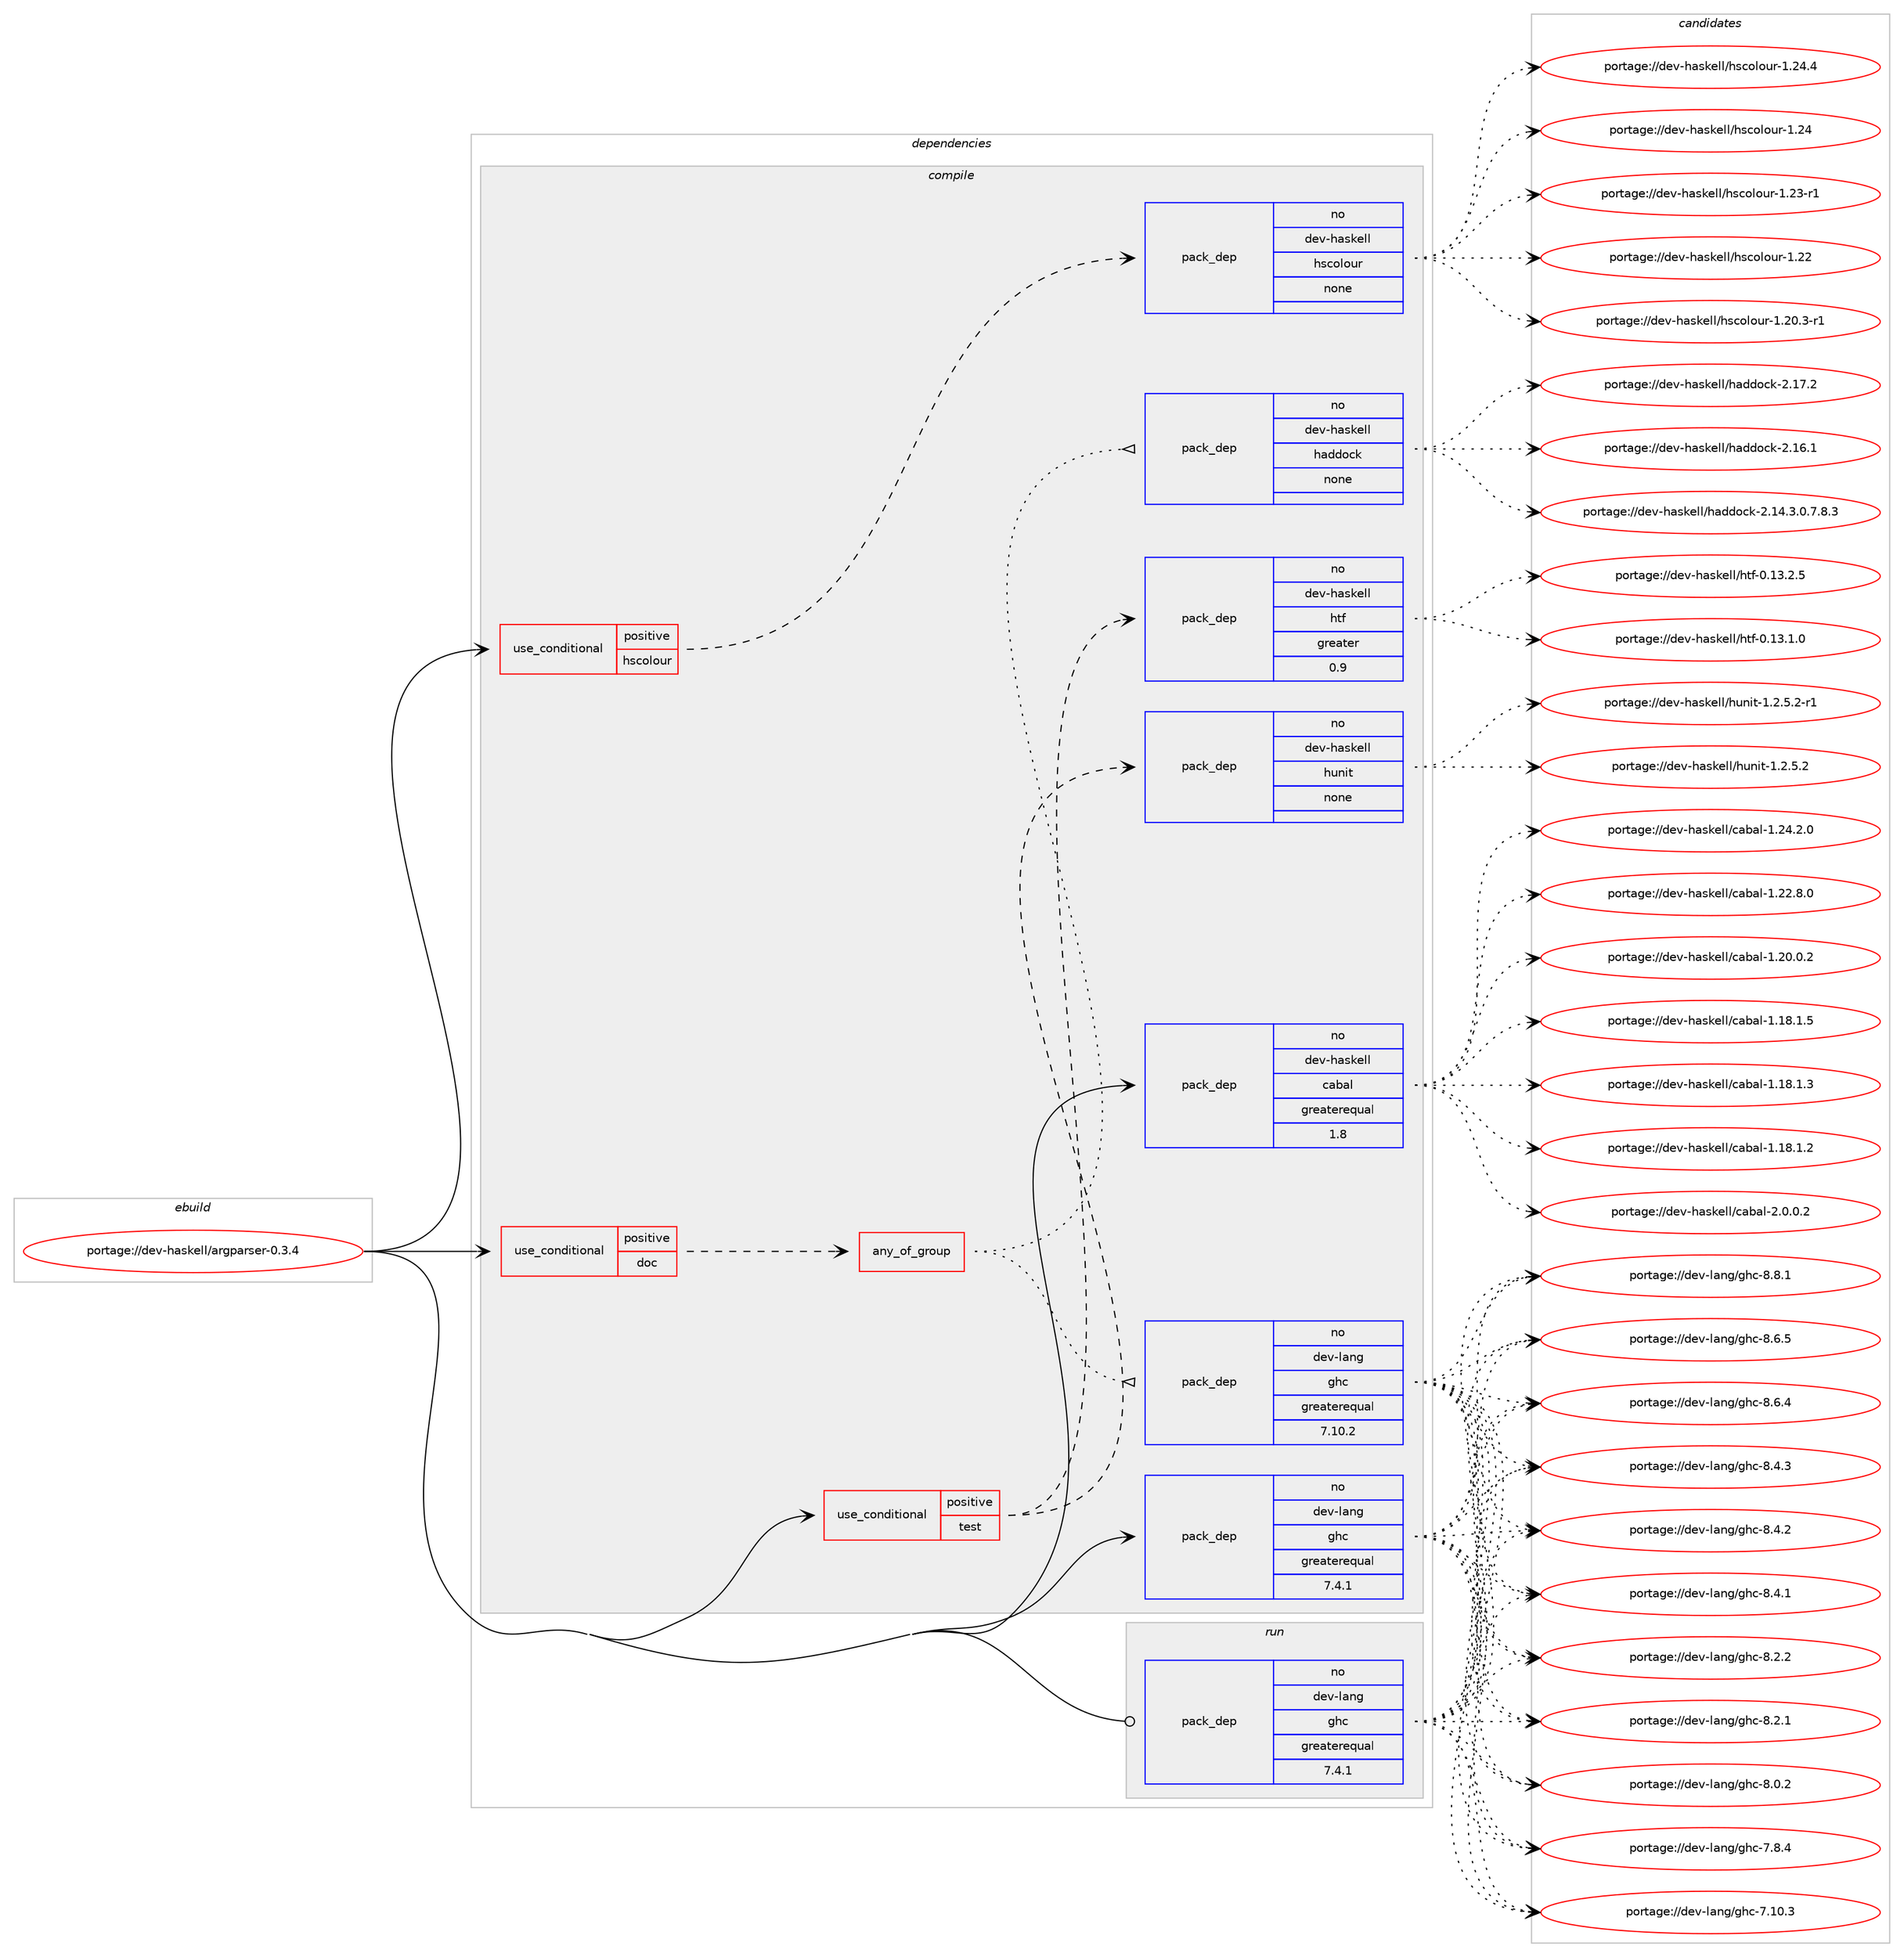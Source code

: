 digraph prolog {

# *************
# Graph options
# *************

newrank=true;
concentrate=true;
compound=true;
graph [rankdir=LR,fontname=Helvetica,fontsize=10,ranksep=1.5];#, ranksep=2.5, nodesep=0.2];
edge  [arrowhead=vee];
node  [fontname=Helvetica,fontsize=10];

# **********
# The ebuild
# **********

subgraph cluster_leftcol {
color=gray;
label=<<i>ebuild</i>>;
id [label="portage://dev-haskell/argparser-0.3.4", color=red, width=4, href="../dev-haskell/argparser-0.3.4.svg"];
}

# ****************
# The dependencies
# ****************

subgraph cluster_midcol {
color=gray;
label=<<i>dependencies</i>>;
subgraph cluster_compile {
fillcolor="#eeeeee";
style=filled;
label=<<i>compile</i>>;
subgraph cond135156 {
dependency572570 [label=<<TABLE BORDER="0" CELLBORDER="1" CELLSPACING="0" CELLPADDING="4"><TR><TD ROWSPAN="3" CELLPADDING="10">use_conditional</TD></TR><TR><TD>positive</TD></TR><TR><TD>doc</TD></TR></TABLE>>, shape=none, color=red];
subgraph any6864 {
dependency572571 [label=<<TABLE BORDER="0" CELLBORDER="1" CELLSPACING="0" CELLPADDING="4"><TR><TD CELLPADDING="10">any_of_group</TD></TR></TABLE>>, shape=none, color=red];subgraph pack430313 {
dependency572572 [label=<<TABLE BORDER="0" CELLBORDER="1" CELLSPACING="0" CELLPADDING="4" WIDTH="220"><TR><TD ROWSPAN="6" CELLPADDING="30">pack_dep</TD></TR><TR><TD WIDTH="110">no</TD></TR><TR><TD>dev-haskell</TD></TR><TR><TD>haddock</TD></TR><TR><TD>none</TD></TR><TR><TD></TD></TR></TABLE>>, shape=none, color=blue];
}
dependency572571:e -> dependency572572:w [weight=20,style="dotted",arrowhead="oinv"];
subgraph pack430314 {
dependency572573 [label=<<TABLE BORDER="0" CELLBORDER="1" CELLSPACING="0" CELLPADDING="4" WIDTH="220"><TR><TD ROWSPAN="6" CELLPADDING="30">pack_dep</TD></TR><TR><TD WIDTH="110">no</TD></TR><TR><TD>dev-lang</TD></TR><TR><TD>ghc</TD></TR><TR><TD>greaterequal</TD></TR><TR><TD>7.10.2</TD></TR></TABLE>>, shape=none, color=blue];
}
dependency572571:e -> dependency572573:w [weight=20,style="dotted",arrowhead="oinv"];
}
dependency572570:e -> dependency572571:w [weight=20,style="dashed",arrowhead="vee"];
}
id:e -> dependency572570:w [weight=20,style="solid",arrowhead="vee"];
subgraph cond135157 {
dependency572574 [label=<<TABLE BORDER="0" CELLBORDER="1" CELLSPACING="0" CELLPADDING="4"><TR><TD ROWSPAN="3" CELLPADDING="10">use_conditional</TD></TR><TR><TD>positive</TD></TR><TR><TD>hscolour</TD></TR></TABLE>>, shape=none, color=red];
subgraph pack430315 {
dependency572575 [label=<<TABLE BORDER="0" CELLBORDER="1" CELLSPACING="0" CELLPADDING="4" WIDTH="220"><TR><TD ROWSPAN="6" CELLPADDING="30">pack_dep</TD></TR><TR><TD WIDTH="110">no</TD></TR><TR><TD>dev-haskell</TD></TR><TR><TD>hscolour</TD></TR><TR><TD>none</TD></TR><TR><TD></TD></TR></TABLE>>, shape=none, color=blue];
}
dependency572574:e -> dependency572575:w [weight=20,style="dashed",arrowhead="vee"];
}
id:e -> dependency572574:w [weight=20,style="solid",arrowhead="vee"];
subgraph cond135158 {
dependency572576 [label=<<TABLE BORDER="0" CELLBORDER="1" CELLSPACING="0" CELLPADDING="4"><TR><TD ROWSPAN="3" CELLPADDING="10">use_conditional</TD></TR><TR><TD>positive</TD></TR><TR><TD>test</TD></TR></TABLE>>, shape=none, color=red];
subgraph pack430316 {
dependency572577 [label=<<TABLE BORDER="0" CELLBORDER="1" CELLSPACING="0" CELLPADDING="4" WIDTH="220"><TR><TD ROWSPAN="6" CELLPADDING="30">pack_dep</TD></TR><TR><TD WIDTH="110">no</TD></TR><TR><TD>dev-haskell</TD></TR><TR><TD>htf</TD></TR><TR><TD>greater</TD></TR><TR><TD>0.9</TD></TR></TABLE>>, shape=none, color=blue];
}
dependency572576:e -> dependency572577:w [weight=20,style="dashed",arrowhead="vee"];
subgraph pack430317 {
dependency572578 [label=<<TABLE BORDER="0" CELLBORDER="1" CELLSPACING="0" CELLPADDING="4" WIDTH="220"><TR><TD ROWSPAN="6" CELLPADDING="30">pack_dep</TD></TR><TR><TD WIDTH="110">no</TD></TR><TR><TD>dev-haskell</TD></TR><TR><TD>hunit</TD></TR><TR><TD>none</TD></TR><TR><TD></TD></TR></TABLE>>, shape=none, color=blue];
}
dependency572576:e -> dependency572578:w [weight=20,style="dashed",arrowhead="vee"];
}
id:e -> dependency572576:w [weight=20,style="solid",arrowhead="vee"];
subgraph pack430318 {
dependency572579 [label=<<TABLE BORDER="0" CELLBORDER="1" CELLSPACING="0" CELLPADDING="4" WIDTH="220"><TR><TD ROWSPAN="6" CELLPADDING="30">pack_dep</TD></TR><TR><TD WIDTH="110">no</TD></TR><TR><TD>dev-haskell</TD></TR><TR><TD>cabal</TD></TR><TR><TD>greaterequal</TD></TR><TR><TD>1.8</TD></TR></TABLE>>, shape=none, color=blue];
}
id:e -> dependency572579:w [weight=20,style="solid",arrowhead="vee"];
subgraph pack430319 {
dependency572580 [label=<<TABLE BORDER="0" CELLBORDER="1" CELLSPACING="0" CELLPADDING="4" WIDTH="220"><TR><TD ROWSPAN="6" CELLPADDING="30">pack_dep</TD></TR><TR><TD WIDTH="110">no</TD></TR><TR><TD>dev-lang</TD></TR><TR><TD>ghc</TD></TR><TR><TD>greaterequal</TD></TR><TR><TD>7.4.1</TD></TR></TABLE>>, shape=none, color=blue];
}
id:e -> dependency572580:w [weight=20,style="solid",arrowhead="vee"];
}
subgraph cluster_compileandrun {
fillcolor="#eeeeee";
style=filled;
label=<<i>compile and run</i>>;
}
subgraph cluster_run {
fillcolor="#eeeeee";
style=filled;
label=<<i>run</i>>;
subgraph pack430320 {
dependency572581 [label=<<TABLE BORDER="0" CELLBORDER="1" CELLSPACING="0" CELLPADDING="4" WIDTH="220"><TR><TD ROWSPAN="6" CELLPADDING="30">pack_dep</TD></TR><TR><TD WIDTH="110">no</TD></TR><TR><TD>dev-lang</TD></TR><TR><TD>ghc</TD></TR><TR><TD>greaterequal</TD></TR><TR><TD>7.4.1</TD></TR></TABLE>>, shape=none, color=blue];
}
id:e -> dependency572581:w [weight=20,style="solid",arrowhead="odot"];
}
}

# **************
# The candidates
# **************

subgraph cluster_choices {
rank=same;
color=gray;
label=<<i>candidates</i>>;

subgraph choice430313 {
color=black;
nodesep=1;
choice100101118451049711510710110810847104971001001119910745504649554650 [label="portage://dev-haskell/haddock-2.17.2", color=red, width=4,href="../dev-haskell/haddock-2.17.2.svg"];
choice100101118451049711510710110810847104971001001119910745504649544649 [label="portage://dev-haskell/haddock-2.16.1", color=red, width=4,href="../dev-haskell/haddock-2.16.1.svg"];
choice1001011184510497115107101108108471049710010011199107455046495246514648465546564651 [label="portage://dev-haskell/haddock-2.14.3.0.7.8.3", color=red, width=4,href="../dev-haskell/haddock-2.14.3.0.7.8.3.svg"];
dependency572572:e -> choice100101118451049711510710110810847104971001001119910745504649554650:w [style=dotted,weight="100"];
dependency572572:e -> choice100101118451049711510710110810847104971001001119910745504649544649:w [style=dotted,weight="100"];
dependency572572:e -> choice1001011184510497115107101108108471049710010011199107455046495246514648465546564651:w [style=dotted,weight="100"];
}
subgraph choice430314 {
color=black;
nodesep=1;
choice10010111845108971101034710310499455646564649 [label="portage://dev-lang/ghc-8.8.1", color=red, width=4,href="../dev-lang/ghc-8.8.1.svg"];
choice10010111845108971101034710310499455646544653 [label="portage://dev-lang/ghc-8.6.5", color=red, width=4,href="../dev-lang/ghc-8.6.5.svg"];
choice10010111845108971101034710310499455646544652 [label="portage://dev-lang/ghc-8.6.4", color=red, width=4,href="../dev-lang/ghc-8.6.4.svg"];
choice10010111845108971101034710310499455646524651 [label="portage://dev-lang/ghc-8.4.3", color=red, width=4,href="../dev-lang/ghc-8.4.3.svg"];
choice10010111845108971101034710310499455646524650 [label="portage://dev-lang/ghc-8.4.2", color=red, width=4,href="../dev-lang/ghc-8.4.2.svg"];
choice10010111845108971101034710310499455646524649 [label="portage://dev-lang/ghc-8.4.1", color=red, width=4,href="../dev-lang/ghc-8.4.1.svg"];
choice10010111845108971101034710310499455646504650 [label="portage://dev-lang/ghc-8.2.2", color=red, width=4,href="../dev-lang/ghc-8.2.2.svg"];
choice10010111845108971101034710310499455646504649 [label="portage://dev-lang/ghc-8.2.1", color=red, width=4,href="../dev-lang/ghc-8.2.1.svg"];
choice10010111845108971101034710310499455646484650 [label="portage://dev-lang/ghc-8.0.2", color=red, width=4,href="../dev-lang/ghc-8.0.2.svg"];
choice10010111845108971101034710310499455546564652 [label="portage://dev-lang/ghc-7.8.4", color=red, width=4,href="../dev-lang/ghc-7.8.4.svg"];
choice1001011184510897110103471031049945554649484651 [label="portage://dev-lang/ghc-7.10.3", color=red, width=4,href="../dev-lang/ghc-7.10.3.svg"];
dependency572573:e -> choice10010111845108971101034710310499455646564649:w [style=dotted,weight="100"];
dependency572573:e -> choice10010111845108971101034710310499455646544653:w [style=dotted,weight="100"];
dependency572573:e -> choice10010111845108971101034710310499455646544652:w [style=dotted,weight="100"];
dependency572573:e -> choice10010111845108971101034710310499455646524651:w [style=dotted,weight="100"];
dependency572573:e -> choice10010111845108971101034710310499455646524650:w [style=dotted,weight="100"];
dependency572573:e -> choice10010111845108971101034710310499455646524649:w [style=dotted,weight="100"];
dependency572573:e -> choice10010111845108971101034710310499455646504650:w [style=dotted,weight="100"];
dependency572573:e -> choice10010111845108971101034710310499455646504649:w [style=dotted,weight="100"];
dependency572573:e -> choice10010111845108971101034710310499455646484650:w [style=dotted,weight="100"];
dependency572573:e -> choice10010111845108971101034710310499455546564652:w [style=dotted,weight="100"];
dependency572573:e -> choice1001011184510897110103471031049945554649484651:w [style=dotted,weight="100"];
}
subgraph choice430315 {
color=black;
nodesep=1;
choice1001011184510497115107101108108471041159911110811111711445494650524652 [label="portage://dev-haskell/hscolour-1.24.4", color=red, width=4,href="../dev-haskell/hscolour-1.24.4.svg"];
choice100101118451049711510710110810847104115991111081111171144549465052 [label="portage://dev-haskell/hscolour-1.24", color=red, width=4,href="../dev-haskell/hscolour-1.24.svg"];
choice1001011184510497115107101108108471041159911110811111711445494650514511449 [label="portage://dev-haskell/hscolour-1.23-r1", color=red, width=4,href="../dev-haskell/hscolour-1.23-r1.svg"];
choice100101118451049711510710110810847104115991111081111171144549465050 [label="portage://dev-haskell/hscolour-1.22", color=red, width=4,href="../dev-haskell/hscolour-1.22.svg"];
choice10010111845104971151071011081084710411599111108111117114454946504846514511449 [label="portage://dev-haskell/hscolour-1.20.3-r1", color=red, width=4,href="../dev-haskell/hscolour-1.20.3-r1.svg"];
dependency572575:e -> choice1001011184510497115107101108108471041159911110811111711445494650524652:w [style=dotted,weight="100"];
dependency572575:e -> choice100101118451049711510710110810847104115991111081111171144549465052:w [style=dotted,weight="100"];
dependency572575:e -> choice1001011184510497115107101108108471041159911110811111711445494650514511449:w [style=dotted,weight="100"];
dependency572575:e -> choice100101118451049711510710110810847104115991111081111171144549465050:w [style=dotted,weight="100"];
dependency572575:e -> choice10010111845104971151071011081084710411599111108111117114454946504846514511449:w [style=dotted,weight="100"];
}
subgraph choice430316 {
color=black;
nodesep=1;
choice100101118451049711510710110810847104116102454846495146504653 [label="portage://dev-haskell/htf-0.13.2.5", color=red, width=4,href="../dev-haskell/htf-0.13.2.5.svg"];
choice100101118451049711510710110810847104116102454846495146494648 [label="portage://dev-haskell/htf-0.13.1.0", color=red, width=4,href="../dev-haskell/htf-0.13.1.0.svg"];
dependency572577:e -> choice100101118451049711510710110810847104116102454846495146504653:w [style=dotted,weight="100"];
dependency572577:e -> choice100101118451049711510710110810847104116102454846495146494648:w [style=dotted,weight="100"];
}
subgraph choice430317 {
color=black;
nodesep=1;
choice10010111845104971151071011081084710411711010511645494650465346504511449 [label="portage://dev-haskell/hunit-1.2.5.2-r1", color=red, width=4,href="../dev-haskell/hunit-1.2.5.2-r1.svg"];
choice1001011184510497115107101108108471041171101051164549465046534650 [label="portage://dev-haskell/hunit-1.2.5.2", color=red, width=4,href="../dev-haskell/hunit-1.2.5.2.svg"];
dependency572578:e -> choice10010111845104971151071011081084710411711010511645494650465346504511449:w [style=dotted,weight="100"];
dependency572578:e -> choice1001011184510497115107101108108471041171101051164549465046534650:w [style=dotted,weight="100"];
}
subgraph choice430318 {
color=black;
nodesep=1;
choice100101118451049711510710110810847999798971084550464846484650 [label="portage://dev-haskell/cabal-2.0.0.2", color=red, width=4,href="../dev-haskell/cabal-2.0.0.2.svg"];
choice10010111845104971151071011081084799979897108454946505246504648 [label="portage://dev-haskell/cabal-1.24.2.0", color=red, width=4,href="../dev-haskell/cabal-1.24.2.0.svg"];
choice10010111845104971151071011081084799979897108454946505046564648 [label="portage://dev-haskell/cabal-1.22.8.0", color=red, width=4,href="../dev-haskell/cabal-1.22.8.0.svg"];
choice10010111845104971151071011081084799979897108454946504846484650 [label="portage://dev-haskell/cabal-1.20.0.2", color=red, width=4,href="../dev-haskell/cabal-1.20.0.2.svg"];
choice10010111845104971151071011081084799979897108454946495646494653 [label="portage://dev-haskell/cabal-1.18.1.5", color=red, width=4,href="../dev-haskell/cabal-1.18.1.5.svg"];
choice10010111845104971151071011081084799979897108454946495646494651 [label="portage://dev-haskell/cabal-1.18.1.3", color=red, width=4,href="../dev-haskell/cabal-1.18.1.3.svg"];
choice10010111845104971151071011081084799979897108454946495646494650 [label="portage://dev-haskell/cabal-1.18.1.2", color=red, width=4,href="../dev-haskell/cabal-1.18.1.2.svg"];
dependency572579:e -> choice100101118451049711510710110810847999798971084550464846484650:w [style=dotted,weight="100"];
dependency572579:e -> choice10010111845104971151071011081084799979897108454946505246504648:w [style=dotted,weight="100"];
dependency572579:e -> choice10010111845104971151071011081084799979897108454946505046564648:w [style=dotted,weight="100"];
dependency572579:e -> choice10010111845104971151071011081084799979897108454946504846484650:w [style=dotted,weight="100"];
dependency572579:e -> choice10010111845104971151071011081084799979897108454946495646494653:w [style=dotted,weight="100"];
dependency572579:e -> choice10010111845104971151071011081084799979897108454946495646494651:w [style=dotted,weight="100"];
dependency572579:e -> choice10010111845104971151071011081084799979897108454946495646494650:w [style=dotted,weight="100"];
}
subgraph choice430319 {
color=black;
nodesep=1;
choice10010111845108971101034710310499455646564649 [label="portage://dev-lang/ghc-8.8.1", color=red, width=4,href="../dev-lang/ghc-8.8.1.svg"];
choice10010111845108971101034710310499455646544653 [label="portage://dev-lang/ghc-8.6.5", color=red, width=4,href="../dev-lang/ghc-8.6.5.svg"];
choice10010111845108971101034710310499455646544652 [label="portage://dev-lang/ghc-8.6.4", color=red, width=4,href="../dev-lang/ghc-8.6.4.svg"];
choice10010111845108971101034710310499455646524651 [label="portage://dev-lang/ghc-8.4.3", color=red, width=4,href="../dev-lang/ghc-8.4.3.svg"];
choice10010111845108971101034710310499455646524650 [label="portage://dev-lang/ghc-8.4.2", color=red, width=4,href="../dev-lang/ghc-8.4.2.svg"];
choice10010111845108971101034710310499455646524649 [label="portage://dev-lang/ghc-8.4.1", color=red, width=4,href="../dev-lang/ghc-8.4.1.svg"];
choice10010111845108971101034710310499455646504650 [label="portage://dev-lang/ghc-8.2.2", color=red, width=4,href="../dev-lang/ghc-8.2.2.svg"];
choice10010111845108971101034710310499455646504649 [label="portage://dev-lang/ghc-8.2.1", color=red, width=4,href="../dev-lang/ghc-8.2.1.svg"];
choice10010111845108971101034710310499455646484650 [label="portage://dev-lang/ghc-8.0.2", color=red, width=4,href="../dev-lang/ghc-8.0.2.svg"];
choice10010111845108971101034710310499455546564652 [label="portage://dev-lang/ghc-7.8.4", color=red, width=4,href="../dev-lang/ghc-7.8.4.svg"];
choice1001011184510897110103471031049945554649484651 [label="portage://dev-lang/ghc-7.10.3", color=red, width=4,href="../dev-lang/ghc-7.10.3.svg"];
dependency572580:e -> choice10010111845108971101034710310499455646564649:w [style=dotted,weight="100"];
dependency572580:e -> choice10010111845108971101034710310499455646544653:w [style=dotted,weight="100"];
dependency572580:e -> choice10010111845108971101034710310499455646544652:w [style=dotted,weight="100"];
dependency572580:e -> choice10010111845108971101034710310499455646524651:w [style=dotted,weight="100"];
dependency572580:e -> choice10010111845108971101034710310499455646524650:w [style=dotted,weight="100"];
dependency572580:e -> choice10010111845108971101034710310499455646524649:w [style=dotted,weight="100"];
dependency572580:e -> choice10010111845108971101034710310499455646504650:w [style=dotted,weight="100"];
dependency572580:e -> choice10010111845108971101034710310499455646504649:w [style=dotted,weight="100"];
dependency572580:e -> choice10010111845108971101034710310499455646484650:w [style=dotted,weight="100"];
dependency572580:e -> choice10010111845108971101034710310499455546564652:w [style=dotted,weight="100"];
dependency572580:e -> choice1001011184510897110103471031049945554649484651:w [style=dotted,weight="100"];
}
subgraph choice430320 {
color=black;
nodesep=1;
choice10010111845108971101034710310499455646564649 [label="portage://dev-lang/ghc-8.8.1", color=red, width=4,href="../dev-lang/ghc-8.8.1.svg"];
choice10010111845108971101034710310499455646544653 [label="portage://dev-lang/ghc-8.6.5", color=red, width=4,href="../dev-lang/ghc-8.6.5.svg"];
choice10010111845108971101034710310499455646544652 [label="portage://dev-lang/ghc-8.6.4", color=red, width=4,href="../dev-lang/ghc-8.6.4.svg"];
choice10010111845108971101034710310499455646524651 [label="portage://dev-lang/ghc-8.4.3", color=red, width=4,href="../dev-lang/ghc-8.4.3.svg"];
choice10010111845108971101034710310499455646524650 [label="portage://dev-lang/ghc-8.4.2", color=red, width=4,href="../dev-lang/ghc-8.4.2.svg"];
choice10010111845108971101034710310499455646524649 [label="portage://dev-lang/ghc-8.4.1", color=red, width=4,href="../dev-lang/ghc-8.4.1.svg"];
choice10010111845108971101034710310499455646504650 [label="portage://dev-lang/ghc-8.2.2", color=red, width=4,href="../dev-lang/ghc-8.2.2.svg"];
choice10010111845108971101034710310499455646504649 [label="portage://dev-lang/ghc-8.2.1", color=red, width=4,href="../dev-lang/ghc-8.2.1.svg"];
choice10010111845108971101034710310499455646484650 [label="portage://dev-lang/ghc-8.0.2", color=red, width=4,href="../dev-lang/ghc-8.0.2.svg"];
choice10010111845108971101034710310499455546564652 [label="portage://dev-lang/ghc-7.8.4", color=red, width=4,href="../dev-lang/ghc-7.8.4.svg"];
choice1001011184510897110103471031049945554649484651 [label="portage://dev-lang/ghc-7.10.3", color=red, width=4,href="../dev-lang/ghc-7.10.3.svg"];
dependency572581:e -> choice10010111845108971101034710310499455646564649:w [style=dotted,weight="100"];
dependency572581:e -> choice10010111845108971101034710310499455646544653:w [style=dotted,weight="100"];
dependency572581:e -> choice10010111845108971101034710310499455646544652:w [style=dotted,weight="100"];
dependency572581:e -> choice10010111845108971101034710310499455646524651:w [style=dotted,weight="100"];
dependency572581:e -> choice10010111845108971101034710310499455646524650:w [style=dotted,weight="100"];
dependency572581:e -> choice10010111845108971101034710310499455646524649:w [style=dotted,weight="100"];
dependency572581:e -> choice10010111845108971101034710310499455646504650:w [style=dotted,weight="100"];
dependency572581:e -> choice10010111845108971101034710310499455646504649:w [style=dotted,weight="100"];
dependency572581:e -> choice10010111845108971101034710310499455646484650:w [style=dotted,weight="100"];
dependency572581:e -> choice10010111845108971101034710310499455546564652:w [style=dotted,weight="100"];
dependency572581:e -> choice1001011184510897110103471031049945554649484651:w [style=dotted,weight="100"];
}
}

}
